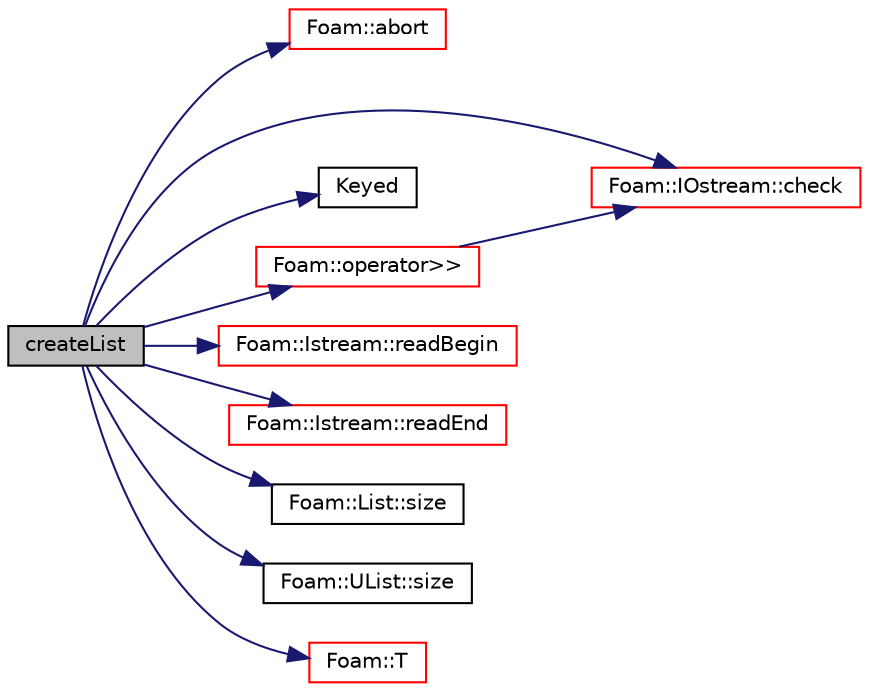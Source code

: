 digraph "createList"
{
  bgcolor="transparent";
  edge [fontname="Helvetica",fontsize="10",labelfontname="Helvetica",labelfontsize="10"];
  node [fontname="Helvetica",fontsize="10",shape=record];
  rankdir="LR";
  Node1 [label="createList",height=0.2,width=0.4,color="black", fillcolor="grey75", style="filled", fontcolor="black"];
  Node1 -> Node2 [color="midnightblue",fontsize="10",style="solid",fontname="Helvetica"];
  Node2 [label="Foam::abort",height=0.2,width=0.4,color="red",URL="$a10958.html#a447107a607d03e417307c203fa5fb44b"];
  Node1 -> Node3 [color="midnightblue",fontsize="10",style="solid",fontname="Helvetica"];
  Node3 [label="Foam::IOstream::check",height=0.2,width=0.4,color="red",URL="$a01202.html#af85c845c01b78192c2f5302a271d153d",tooltip="Check IOstream status for given operation. "];
  Node1 -> Node4 [color="midnightblue",fontsize="10",style="solid",fontname="Helvetica"];
  Node4 [label="Keyed",height=0.2,width=0.4,color="black",URL="$a01248.html#a852891eba4439f47140981ebee0a4129",tooltip="Construct null. "];
  Node1 -> Node5 [color="midnightblue",fontsize="10",style="solid",fontname="Helvetica"];
  Node5 [label="Foam::operator\>\>",height=0.2,width=0.4,color="red",URL="$a10958.html#a44f398e0525f8d7f48cead029868d845"];
  Node5 -> Node3 [color="midnightblue",fontsize="10",style="solid",fontname="Helvetica"];
  Node1 -> Node6 [color="midnightblue",fontsize="10",style="solid",fontname="Helvetica"];
  Node6 [label="Foam::Istream::readBegin",height=0.2,width=0.4,color="red",URL="$a01216.html#a0f770b511770a752d65282976e8a8078"];
  Node1 -> Node7 [color="midnightblue",fontsize="10",style="solid",fontname="Helvetica"];
  Node7 [label="Foam::Istream::readEnd",height=0.2,width=0.4,color="red",URL="$a01216.html#a092d231ce97840ca80cad9b0e98acbb8"];
  Node1 -> Node8 [color="midnightblue",fontsize="10",style="solid",fontname="Helvetica"];
  Node8 [label="Foam::List::size",height=0.2,width=0.4,color="black",URL="$a01387.html#a8a5f6fa29bd4b500caf186f60245b384",tooltip="Override size to be inconsistent with allocated storage. "];
  Node1 -> Node9 [color="midnightblue",fontsize="10",style="solid",fontname="Helvetica"];
  Node9 [label="Foam::UList::size",height=0.2,width=0.4,color="black",URL="$a02828.html#a723361dc2020160f5492e8fe2d09fa44",tooltip="Return the number of elements in the UList. "];
  Node1 -> Node10 [color="midnightblue",fontsize="10",style="solid",fontname="Helvetica"];
  Node10 [label="Foam::T",height=0.2,width=0.4,color="red",URL="$a10958.html#ae57fda0abb14bb0944947c463c6e09d4"];
}
